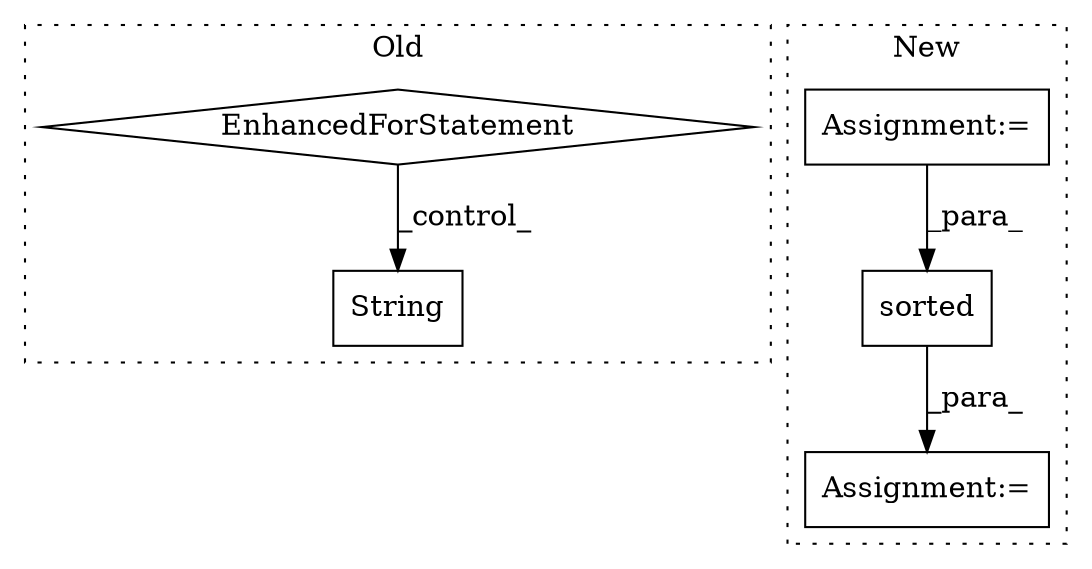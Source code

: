digraph G {
subgraph cluster0 {
1 [label="String" a="32" s="20624,20655" l="7,1" shape="box"];
4 [label="EnhancedForStatement" a="70" s="20267,20558" l="61,2" shape="diamond"];
label = "Old";
style="dotted";
}
subgraph cluster1 {
2 [label="sorted" a="32" s="21413,21472" l="7,1" shape="box"];
3 [label="Assignment:=" a="7" s="22224" l="2" shape="box"];
5 [label="Assignment:=" a="7" s="21194" l="16" shape="box"];
label = "New";
style="dotted";
}
2 -> 3 [label="_para_"];
4 -> 1 [label="_control_"];
5 -> 2 [label="_para_"];
}